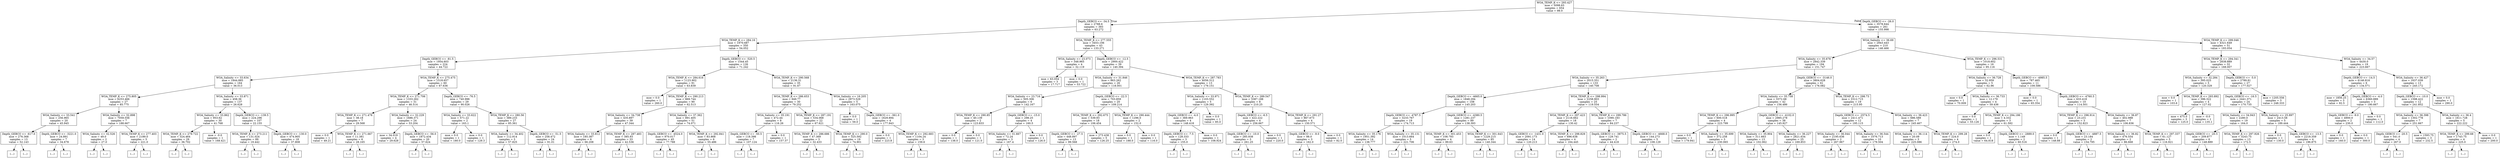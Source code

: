 digraph Tree {
node [shape=box] ;
0 [label="WOA_TEMP_K <= 293.427\nmse = 5098.63\nsamples = 654\nvalue = 98.0"] ;
1 [label="Depth_GEBCO <= -34.5\nmse = 2788.6\nsamples = 393\nvalue = 63.272"] ;
0 -> 1 [labeldistance=2.5, labelangle=45, headlabel="True"] ;
2 [label="WOA_TEMP_K <= 284.16\nmse = 1970.687\nsamples = 350\nvalue = 54.052"] ;
1 -> 2 ;
3 [label="Depth_GEBCO <= -81.5\nmse = 1954.603\nsamples = 224\nvalue = 44.722"] ;
2 -> 3 ;
4 [label="WOA_Salinity <= 33.634\nmse = 1844.885\nsamples = 164\nvalue = 36.013"] ;
3 -> 4 ;
5 [label="WOA_TEMP_K <= 275.805\nmse = 6253.466\nsamples = 27\nvalue = 85.775"] ;
4 -> 5 ;
6 [label="WOA_Salinity <= 33.541\nmse = 256.965\nsamples = 20\nvalue = 45.945"] ;
5 -> 6 ;
7 [label="Depth_GEBCO <= -617.0\nmse = 276.368\nsamples = 13\nvalue = 52.143"] ;
6 -> 7 ;
8 [label="(...)"] ;
7 -> 8 ;
19 [label="(...)"] ;
7 -> 19 ;
26 [label="Depth_GEBCO <= -3221.0\nmse = 24.891\nsamples = 7\nvalue = 34.678"] ;
6 -> 26 ;
27 [label="(...)"] ;
26 -> 27 ;
30 [label="(...)"] ;
26 -> 30 ;
39 [label="WOA_Salinity <= 32.898\nmse = 7059.556\nsamples = 7\nvalue = 188.667"] ;
5 -> 39 ;
40 [label="WOA_Salinity <= 32.526\nmse = 49.0\nsamples = 2\nvalue = 27.0"] ;
39 -> 40 ;
41 [label="(...)"] ;
40 -> 41 ;
42 [label="(...)"] ;
40 -> 42 ;
43 [label="WOA_TEMP_K <= 277.403\nmse = 2189.0\nsamples = 5\nvalue = 221.0"] ;
39 -> 43 ;
44 [label="(...)"] ;
43 -> 44 ;
45 [label="(...)"] ;
43 -> 45 ;
46 [label="WOA_Salinity <= 33.871\nmse = 458.36\nsamples = 137\nvalue = 26.628"] ;
4 -> 46 ;
47 [label="WOA_Salinity <= 33.862\nmse = 953.62\nsamples = 30\nvalue = 41.768"] ;
46 -> 47 ;
48 [label="WOA_TEMP_K <= 279.722\nmse = 324.464\nsamples = 29\nvalue = 36.702"] ;
47 -> 48 ;
49 [label="(...)"] ;
48 -> 49 ;
104 [label="(...)"] ;
48 -> 104 ;
105 [label="mse = -0.0\nsamples = 1\nvalue = 168.421"] ;
47 -> 105 ;
106 [label="Depth_GEBCO <= -139.5\nmse = 224.296\nsamples = 107\nvalue = 22.155"] ;
46 -> 106 ;
107 [label="WOA_TEMP_K <= 273.211\nmse = 131.024\nsamples = 89\nvalue = 19.442"] ;
106 -> 107 ;
108 [label="(...)"] ;
107 -> 108 ;
115 [label="(...)"] ;
107 -> 115 ;
226 [label="Depth_GEBCO <= -130.0\nmse = 474.905\nsamples = 18\nvalue = 37.808"] ;
106 -> 226 ;
227 [label="(...)"] ;
226 -> 227 ;
232 [label="(...)"] ;
226 -> 232 ;
257 [label="WOA_TEMP_K <= 275.475\nmse = 1518.657\nsamples = 60\nvalue = 67.636"] ;
3 -> 257 ;
258 [label="WOA_TEMP_K <= 271.706\nmse = 1333.262\nsamples = 31\nvalue = 46.514"] ;
257 -> 258 ;
259 [label="WOA_TEMP_K <= 271.478\nmse = 38.18\nsamples = 7\nvalue = 29.568"] ;
258 -> 259 ;
260 [label="mse = 0.0\nsamples = 1\nvalue = 49.21"] ;
259 -> 260 ;
261 [label="WOA_TEMP_K <= 271.667\nmse = 11.381\nsamples = 6\nvalue = 28.165"] ;
259 -> 261 ;
262 [label="(...)"] ;
261 -> 262 ;
267 [label="(...)"] ;
261 -> 267 ;
268 [label="WOA_Salinity <= 32.229\nmse = 1686.371\nsamples = 24\nvalue = 53.204"] ;
258 -> 268 ;
269 [label="mse = 34.019\nsamples = 4\nvalue = 29.628"] ;
268 -> 269 ;
270 [label="Depth_GEBCO <= -56.0\nmse = 1872.434\nsamples = 20\nvalue = 57.624"] ;
268 -> 270 ;
271 [label="(...)"] ;
270 -> 271 ;
272 [label="(...)"] ;
270 -> 272 ;
281 [label="Depth_GEBCO <= -76.5\nmse = 740.996\nsamples = 29\nvalue = 90.026"] ;
257 -> 281 ;
282 [label="WOA_Salinity <= 33.622\nmse = 571.22\nsamples = 2\nvalue = 163.1"] ;
281 -> 282 ;
283 [label="mse = 0.0\nsamples = 1\nvalue = 180.0"] ;
282 -> 283 ;
284 [label="mse = 0.0\nsamples = 1\nvalue = 129.3"] ;
282 -> 284 ;
285 [label="WOA_TEMP_K <= 280.56\nmse = 389.233\nsamples = 27\nvalue = 85.361"] ;
281 -> 285 ;
286 [label="WOA_Salinity <= 34.402\nmse = 112.914\nsamples = 3\nvalue = 57.825"] ;
285 -> 286 ;
287 [label="(...)"] ;
286 -> 287 ;
288 [label="(...)"] ;
286 -> 288 ;
291 [label="Depth_GEBCO <= -51.5\nmse = 258.472\nsamples = 24\nvalue = 91.01"] ;
285 -> 291 ;
292 [label="(...)"] ;
291 -> 292 ;
299 [label="(...)"] ;
291 -> 299 ;
314 [label="Depth_GEBCO <= -520.5\nmse = 1544.45\nsamples = 126\nvalue = 71.242"] ;
2 -> 314 ;
315 [label="WOA_TEMP_K <= 284.616\nmse = 1123.902\nsamples = 91\nvalue = 63.839"] ;
314 -> 315 ;
316 [label="mse = 0.0\nsamples = 1\nvalue = 260.0"] ;
315 -> 316 ;
317 [label="WOA_TEMP_K <= 290.213\nmse = 869.744\nsamples = 90\nvalue = 62.513"] ;
315 -> 317 ;
318 [label="WOA_Salinity <= 34.738\nmse = 435.897\nsamples = 39\nvalue = 47.344"] ;
317 -> 318 ;
319 [label="WOA_Salinity <= 33.812\nmse = 185.387\nsamples = 6\nvalue = 66.208"] ;
318 -> 319 ;
320 [label="(...)"] ;
319 -> 320 ;
323 [label="(...)"] ;
319 -> 323 ;
328 [label="WOA_TEMP_K <= 287.483\nmse = 385.93\nsamples = 33\nvalue = 42.536"] ;
318 -> 328 ;
329 [label="(...)"] ;
328 -> 329 ;
350 [label="(...)"] ;
328 -> 350 ;
383 [label="WOA_Salinity <= 37.362\nmse = 891.405\nsamples = 51\nvalue = 74.071"] ;
317 -> 383 ;
384 [label="Depth_GEBCO <= -4524.0\nmse = 970.017\nsamples = 45\nvalue = 77.788"] ;
383 -> 384 ;
385 [label="(...)"] ;
384 -> 385 ;
420 [label="(...)"] ;
384 -> 420 ;
457 [label="WOA_TEMP_K <= 292.841\nmse = 83.868\nsamples = 6\nvalue = 55.486"] ;
383 -> 457 ;
458 [label="(...)"] ;
457 -> 458 ;
461 [label="(...)"] ;
457 -> 461 ;
462 [label="WOA_TEMP_K <= 290.568\nmse = 2136.31\nsamples = 35\nvalue = 91.67"] ;
314 -> 462 ;
463 [label="WOA_TEMP_K <= 286.653\nmse = 949.77\nsamples = 30\nvalue = 79.252"] ;
462 -> 463 ;
464 [label="WOA_Salinity <= 35.191\nmse = 472.44\nsamples = 8\nvalue = 116.26"] ;
463 -> 464 ;
465 [label="Depth_GEBCO <= -50.5\nmse = 118.398\nsamples = 7\nvalue = 107.124"] ;
464 -> 465 ;
466 [label="(...)"] ;
465 -> 466 ;
473 [label="(...)"] ;
465 -> 473 ;
476 [label="mse = 0.0\nsamples = 1\nvalue = 157.37"] ;
464 -> 476 ;
477 [label="WOA_TEMP_K <= 287.191\nmse = 534.068\nsamples = 22\nvalue = 67.621"] ;
463 -> 477 ;
478 [label="WOA_TEMP_K <= 286.686\nmse = 47.369\nsamples = 3\nvalue = 32.433"] ;
477 -> 478 ;
479 [label="(...)"] ;
478 -> 479 ;
480 [label="(...)"] ;
478 -> 480 ;
481 [label="WOA_TEMP_K <= 290.0\nmse = 325.592\nsamples = 19\nvalue = 74.901"] ;
477 -> 481 ;
482 [label="(...)"] ;
481 -> 482 ;
511 [label="(...)"] ;
481 -> 511 ;
518 [label="WOA_Salinity <= 16.205\nmse = 2973.529\nsamples = 5\nvalue = 163.075"] ;
462 -> 518 ;
519 [label="mse = 0.0\nsamples = 1\nvalue = 59.0"] ;
518 -> 519 ;
520 [label="Depth_GEBCO <= -361.0\nmse = 1629.894\nsamples = 4\nvalue = 177.943"] ;
518 -> 520 ;
521 [label="mse = 0.0\nsamples = 1\nvalue = 223.8"] ;
520 -> 521 ;
522 [label="WOA_TEMP_K <= 292.683\nmse = 1104.24\nsamples = 3\nvalue = 159.6"] ;
520 -> 522 ;
523 [label="(...)"] ;
522 -> 523 ;
526 [label="(...)"] ;
522 -> 526 ;
527 [label="WOA_TEMP_K <= 277.555\nmse = 3453.106\nsamples = 43\nvalue = 133.271"] ;
1 -> 527 ;
528 [label="WOA_Salinity <= 23.073\nmse = 348.965\nsamples = 4\nvalue = 32.119"] ;
527 -> 528 ;
529 [label="mse = 63.054\nsamples = 3\nvalue = 17.717"] ;
528 -> 529 ;
530 [label="mse = 0.0\nsamples = 1\nvalue = 53.722"] ;
528 -> 530 ;
531 [label="Depth_GEBCO <= -12.5\nmse = 2900.422\nsamples = 39\nvalue = 140.394"] ;
527 -> 531 ;
532 [label="WOA_Salinity <= 31.846\nmse = 863.262\nsamples = 26\nvalue = 118.001"] ;
531 -> 532 ;
533 [label="WOA_Salinity <= 23.716\nmse = 505.306\nsamples = 6\nvalue = 142.167"] ;
532 -> 533 ;
534 [label="WOA_TEMP_K <= 290.85\nmse = 40.139\nsamples = 2\nvalue = 123.833"] ;
533 -> 534 ;
535 [label="mse = 0.0\nsamples = 1\nvalue = 138.0"] ;
534 -> 535 ;
536 [label="mse = 0.0\nsamples = 1\nvalue = 121.0"] ;
534 -> 536 ;
537 [label="Depth_GEBCO <= -15.0\nmse = 298.25\nsamples = 4\nvalue = 160.5"] ;
533 -> 537 ;
538 [label="WOA_Salinity <= 31.667\nmse = 72.24\nsamples = 3\nvalue = 167.4"] ;
537 -> 538 ;
539 [label="(...)"] ;
538 -> 539 ;
542 [label="(...)"] ;
538 -> 542 ;
543 [label="mse = 0.0\nsamples = 1\nvalue = 126.0"] ;
537 -> 543 ;
544 [label="Depth_GEBCO <= -22.5\nmse = 703.859\nsamples = 20\nvalue = 109.214"] ;
532 -> 544 ;
545 [label="WOA_TEMP_K <= 292.675\nmse = 539.93\nsamples = 18\nvalue = 106.454"] ;
544 -> 545 ;
546 [label="Depth_GEBCO <= -27.5\nmse = 448.897\nsamples = 13\nvalue = 99.568"] ;
545 -> 546 ;
547 [label="(...)"] ;
546 -> 547 ;
558 [label="(...)"] ;
546 -> 558 ;
569 [label="mse = 273.438\nsamples = 5\nvalue = 126.25"] ;
545 -> 569 ;
570 [label="WOA_TEMP_K <= 290.444\nmse = 1296.0\nsamples = 2\nvalue = 152.0"] ;
544 -> 570 ;
571 [label="mse = 0.0\nsamples = 1\nvalue = 188.0"] ;
570 -> 571 ;
572 [label="mse = 0.0\nsamples = 1\nvalue = 116.0"] ;
570 -> 572 ;
573 [label="WOA_TEMP_K <= 287.783\nmse = 4056.312\nsamples = 13\nvalue = 179.151"] ;
531 -> 573 ;
574 [label="WOA_Salinity <= 33.971\nmse = 1103.552\nsamples = 5\nvalue = 129.392"] ;
573 -> 574 ;
575 [label="Depth_GEBCO <= -4.0\nmse = 369.963\nsamples = 4\nvalue = 148.418"] ;
574 -> 575 ;
576 [label="Depth_GEBCO <= -7.5\nmse = 128.333\nsamples = 3\nvalue = 155.0"] ;
575 -> 576 ;
577 [label="(...)"] ;
576 -> 577 ;
580 [label="(...)"] ;
576 -> 580 ;
581 [label="mse = 0.0\nsamples = 1\nvalue = 108.924"] ;
575 -> 581 ;
582 [label="mse = 0.0\nsamples = 1\nvalue = 85.0"] ;
574 -> 582 ;
583 [label="WOA_TEMP_K <= 289.547\nmse = 3387.188\nsamples = 8\nvalue = 210.25"] ;
573 -> 583 ;
584 [label="Depth_GEBCO <= -6.5\nmse = 422.222\nsamples = 4\nvalue = 256.667"] ;
583 -> 584 ;
585 [label="Depth_GEBCO <= -10.0\nmse = 285.938\nsamples = 3\nvalue = 261.25"] ;
584 -> 585 ;
586 [label="(...)"] ;
585 -> 586 ;
587 [label="(...)"] ;
585 -> 587 ;
588 [label="mse = 0.0\nsamples = 1\nvalue = 220.0"] ;
584 -> 588 ;
589 [label="WOA_TEMP_K <= 291.27\nmse = 867.673\nsamples = 4\nvalue = 150.571"] ;
583 -> 589 ;
590 [label="Depth_GEBCO <= -9.0\nmse = 98.0\nsamples = 3\nvalue = 162.0"] ;
589 -> 590 ;
591 [label="(...)"] ;
590 -> 591 ;
592 [label="(...)"] ;
590 -> 592 ;
593 [label="mse = 0.0\nsamples = 1\nvalue = 82.0"] ;
589 -> 593 ;
594 [label="Depth_GEBCO <= -26.0\nmse = 3578.644\nsamples = 261\nvalue = 155.998"] ;
0 -> 594 [labeldistance=2.5, labelangle=-45, headlabel="False"] ;
595 [label="WOA_Salinity <= 36.69\nmse = 2943.443\nsamples = 210\nvalue = 146.466"] ;
594 -> 595 ;
596 [label="WOA_Salinity <= 35.678\nmse = 2842.339\nsamples = 194\nvalue = 151.747"] ;
595 -> 596 ;
597 [label="WOA_Salinity <= 35.263\nmse = 2015.351\nsamples = 133\nvalue = 140.708"] ;
596 -> 597 ;
598 [label="Depth_GEBCO <= -4665.0\nmse = 1848.294\nsamples = 108\nvalue = 145.203"] ;
597 -> 598 ;
599 [label="Depth_GEBCO <= -4787.5\nmse = 3233.767\nsamples = 19\nvalue = 174.713"] ;
598 -> 599 ;
600 [label="WOA_Salinity <= 35.176\nmse = 1951.392\nsamples = 14\nvalue = 138.777"] ;
599 -> 600 ;
601 [label="(...)"] ;
600 -> 601 ;
624 [label="(...)"] ;
600 -> 624 ;
627 [label="WOA_Salinity <= 35.131\nmse = 1013.664\nsamples = 5\nvalue = 221.706"] ;
599 -> 627 ;
628 [label="(...)"] ;
627 -> 628 ;
635 [label="(...)"] ;
627 -> 635 ;
636 [label="Depth_GEBCO <= -4380.5\nmse = 1281.237\nsamples = 89\nvalue = 138.393"] ;
598 -> 636 ;
637 [label="WOA_TEMP_K <= 301.453\nmse = 108.793\nsamples = 4\nvalue = 89.63"] ;
636 -> 637 ;
638 [label="(...)"] ;
637 -> 638 ;
641 [label="(...)"] ;
637 -> 641 ;
644 [label="WOA_TEMP_K <= 301.643\nmse = 1229.215\nsamples = 85\nvalue = 140.344"] ;
636 -> 644 ;
645 [label="(...)"] ;
644 -> 645 ;
762 [label="(...)"] ;
644 -> 762 ;
777 [label="WOA_TEMP_K <= 298.994\nmse = 2258.903\nsamples = 25\nvalue = 119.554"] ;
597 -> 777 ;
778 [label="WOA_TEMP_K <= 297.423\nmse = 2116.662\nsamples = 18\nvalue = 130.42"] ;
777 -> 778 ;
779 [label="Depth_GEBCO <= -1431.0\nmse = 2091.173\nsamples = 14\nvalue = 120.213"] ;
778 -> 779 ;
780 [label="(...)"] ;
779 -> 780 ;
803 [label="(...)"] ;
779 -> 803 ;
804 [label="WOA_TEMP_K <= 298.829\nmse = 696.638\nsamples = 4\nvalue = 164.445"] ;
778 -> 804 ;
805 [label="(...)"] ;
804 -> 805 ;
810 [label="(...)"] ;
804 -> 810 ;
811 [label="WOA_TEMP_K <= 299.786\nmse = 1090.183\nsamples = 7\nvalue = 84.237"] ;
777 -> 811 ;
812 [label="Depth_GEBCO <= -3875.5\nmse = 129.741\nsamples = 2\nvalue = 44.418"] ;
811 -> 812 ;
813 [label="(...)"] ;
812 -> 813 ;
814 [label="(...)"] ;
812 -> 814 ;
815 [label="Depth_GEBCO <= -4668.0\nmse = 144.273\nsamples = 5\nvalue = 108.129"] ;
811 -> 815 ;
816 [label="(...)"] ;
815 -> 816 ;
821 [label="(...)"] ;
815 -> 821 ;
824 [label="Depth_GEBCO <= -3146.0\nmse = 3804.628\nsamples = 61\nvalue = 176.082"] ;
596 -> 824 ;
825 [label="WOA_Salinity <= 35.758\nmse = 3372.68\nsamples = 42\nvalue = 156.486"] ;
824 -> 825 ;
826 [label="WOA_TEMP_K <= 296.995\nmse = 600.518\nsamples = 4\nvalue = 223.799"] ;
825 -> 826 ;
827 [label="mse = 0.0\nsamples = 1\nvalue = 179.941"] ;
826 -> 827 ;
828 [label="WOA_Salinity <= 35.699\nmse = 372.258\nsamples = 3\nvalue = 230.065"] ;
826 -> 828 ;
829 [label="(...)"] ;
828 -> 829 ;
830 [label="(...)"] ;
828 -> 830 ;
833 [label="Depth_GEBCO <= -4102.0\nmse = 2985.278\nsamples = 38\nvalue = 145.927"] ;
825 -> 833 ;
834 [label="WOA_Salinity <= 35.904\nmse = 311.663\nsamples = 13\nvalue = 102.062"] ;
833 -> 834 ;
835 [label="(...)"] ;
834 -> 835 ;
836 [label="(...)"] ;
834 -> 836 ;
857 [label="WOA_Salinity <= 36.227\nmse = 2821.634\nsamples = 25\nvalue = 169.853"] ;
833 -> 857 ;
858 [label="(...)"] ;
857 -> 858 ;
875 [label="(...)"] ;
857 -> 875 ;
894 [label="WOA_TEMP_K <= 298.73\nmse = 2312.715\nsamples = 19\nvalue = 215.95"] ;
824 -> 894 ;
895 [label="Depth_GEBCO <= -2574.5\nmse = 2411.471\nsamples = 12\nvalue = 195.115"] ;
894 -> 895 ;
896 [label="WOA_Salinity <= 36.044\nmse = 2195.636\nsamples = 2\nvalue = 267.967"] ;
895 -> 896 ;
897 [label="(...)"] ;
896 -> 897 ;
898 [label="(...)"] ;
896 -> 898 ;
899 [label="WOA_Salinity <= 36.544\nmse = 1076.713\nsamples = 10\nvalue = 179.504"] ;
895 -> 899 ;
900 [label="(...)"] ;
899 -> 900 ;
907 [label="(...)"] ;
899 -> 907 ;
910 [label="WOA_Salinity <= 36.423\nmse = 686.589\nsamples = 7\nvalue = 245.467"] ;
894 -> 910 ;
911 [label="WOA_Salinity <= 36.114\nmse = 20.09\nsamples = 3\nvalue = 225.086"] ;
910 -> 911 ;
912 [label="(...)"] ;
911 -> 912 ;
913 [label="(...)"] ;
911 -> 913 ;
914 [label="WOA_TEMP_K <= 299.28\nmse = 224.0\nsamples = 4\nvalue = 274.0"] ;
910 -> 914 ;
915 [label="(...)"] ;
914 -> 915 ;
916 [label="(...)"] ;
914 -> 916 ;
917 [label="WOA_TEMP_K <= 296.531\nmse = 1018.602\nsamples = 16\nvalue = 95.116"] ;
595 -> 917 ;
918 [label="WOA_Salinity <= 36.728\nmse = 32.959\nsamples = 5\nvalue = 62.96"] ;
917 -> 918 ;
919 [label="mse = 0.0\nsamples = 1\nvalue = 70.009"] ;
918 -> 919 ;
920 [label="WOA_Salinity <= 36.733\nmse = 12.179\nsamples = 4\nvalue = 59.436"] ;
918 -> 920 ;
921 [label="mse = 0.0\nsamples = 1\nvalue = 55.126"] ;
920 -> 921 ;
922 [label="WOA_TEMP_K <= 294.186\nmse = 4.332\nsamples = 3\nvalue = 61.592"] ;
920 -> 922 ;
923 [label="mse = 0.0\nsamples = 1\nvalue = 64.818"] ;
922 -> 923 ;
924 [label="Depth_GEBCO <= -2889.0\nmse = 1.149\nsamples = 2\nvalue = 60.516"] ;
922 -> 924 ;
925 [label="(...)"] ;
924 -> 925 ;
926 [label="(...)"] ;
924 -> 926 ;
927 [label="Depth_GEBCO <= -4985.5\nmse = 787.465\nsamples = 11\nvalue = 109.586"] ;
917 -> 927 ;
928 [label="mse = 0.0\nsamples = 1\nvalue = 65.354"] ;
927 -> 928 ;
929 [label="Depth_GEBCO <= -4760.5\nmse = 633.418\nsamples = 10\nvalue = 114.501"] ;
927 -> 929 ;
930 [label="WOA_TEMP_K <= 296.914\nmse = 23.231\nsamples = 3\nvalue = 152.823"] ;
929 -> 930 ;
931 [label="mse = 0.0\nsamples = 1\nvalue = 148.88"] ;
930 -> 931 ;
932 [label="Depth_GEBCO <= -4887.5\nmse = 23.184\nsamples = 2\nvalue = 154.795"] ;
930 -> 932 ;
933 [label="(...)"] ;
932 -> 933 ;
934 [label="(...)"] ;
932 -> 934 ;
935 [label="WOA_Salinity <= 36.87\nmse = 402.988\nsamples = 7\nvalue = 106.836"] ;
929 -> 935 ;
936 [label="WOA_Salinity <= 36.82\nmse = 476.554\nsamples = 2\nvalue = 86.668"] ;
935 -> 936 ;
937 [label="(...)"] ;
936 -> 937 ;
938 [label="(...)"] ;
936 -> 938 ;
939 [label="WOA_TEMP_K <= 297.337\nmse = 61.127\nsamples = 5\nvalue = 116.921"] ;
935 -> 939 ;
940 [label="(...)"] ;
939 -> 940 ;
943 [label="(...)"] ;
939 -> 943 ;
948 [label="WOA_TEMP_K <= 299.046\nmse = 4321.649\nsamples = 51\nvalue = 193.054"] ;
594 -> 948 ;
949 [label="WOA_TEMP_K <= 294.341\nmse = 2838.889\nsamples = 32\nvalue = 168.007"] ;
948 -> 949 ;
950 [label="WOA_Salinity <= 32.284\nmse = 395.025\nsamples = 5\nvalue = 120.329"] ;
949 -> 950 ;
951 [label="mse = 0.0\nsamples = 1\nvalue = 103.6"] ;
950 -> 951 ;
952 [label="WOA_TEMP_K <= 293.892\nmse = 396.322\nsamples = 4\nvalue = 127.02"] ;
950 -> 952 ;
953 [label="mse = 475.0\nsamples = 3\nvalue = 125.0"] ;
952 -> 953 ;
954 [label="mse = -0.0\nsamples = 1\nvalue = 135.1"] ;
952 -> 954 ;
955 [label="Depth_GEBCO <= -5.0\nmse = 2789.81\nsamples = 27\nvalue = 177.027"] ;
949 -> 955 ;
956 [label="Depth_GEBCO <= -16.5\nmse = 2441.371\nsamples = 24\nvalue = 170.735"] ;
955 -> 956 ;
957 [label="WOA_Salinity <= 34.943\nmse = 2280.0\nsamples = 19\nvalue = 164.0"] ;
956 -> 957 ;
958 [label="Depth_GEBCO <= -20.5\nmse = 209.877\nsamples = 6\nvalue = 148.889"] ;
957 -> 958 ;
959 [label="(...)"] ;
958 -> 959 ;
962 [label="(...)"] ;
958 -> 962 ;
965 [label="WOA_TEMP_K <= 297.926\nmse = 3243.75\nsamples = 13\nvalue = 172.5"] ;
957 -> 965 ;
966 [label="(...)"] ;
965 -> 966 ;
973 [label="(...)"] ;
965 -> 973 ;
974 [label="WOA_Salinity <= 25.897\nmse = 2413.58\nsamples = 5\nvalue = 189.444"] ;
956 -> 974 ;
975 [label="mse = 0.0\nsamples = 1\nvalue = 130.0"] ;
974 -> 975 ;
976 [label="Depth_GEBCO <= -13.5\nmse = 2218.359\nsamples = 4\nvalue = 196.875"] ;
974 -> 976 ;
977 [label="(...)"] ;
976 -> 977 ;
978 [label="(...)"] ;
976 -> 978 ;
979 [label="mse = 1205.556\nsamples = 3\nvalue = 248.333"] ;
955 -> 979 ;
980 [label="WOA_Salinity <= 34.57\nmse = 4430.0\nsamples = 19\nvalue = 223.667"] ;
948 -> 980 ;
981 [label="Depth_GEBCO <= -14.5\nmse = 6146.816\nsamples = 6\nvalue = 134.571"] ;
980 -> 981 ;
982 [label="mse = 1856.25\nsamples = 3\nvalue = 92.5"] ;
981 -> 982 ;
983 [label="Depth_GEBCO <= -4.0\nmse = 6360.889\nsamples = 3\nvalue = 190.667"] ;
981 -> 983 ;
984 [label="Depth_GEBCO <= -9.0\nmse = 4900.0\nsamples = 2\nvalue = 230.0"] ;
983 -> 984 ;
985 [label="mse = 0.0\nsamples = 1\nvalue = 160.0"] ;
984 -> 985 ;
986 [label="mse = 0.0\nsamples = 1\nvalue = 300.0"] ;
984 -> 986 ;
987 [label="mse = 0.0\nsamples = 1\nvalue = 112.0"] ;
983 -> 987 ;
988 [label="WOA_Salinity <= 36.427\nmse = 1637.039\nsamples = 13\nvalue = 245.172"] ;
980 -> 988 ;
989 [label="Depth_GEBCO <= -10.0\nmse = 1598.422\nsamples = 12\nvalue = 241.852"] ;
988 -> 989 ;
990 [label="WOA_Salinity <= 36.398\nmse = 1302.778\nsamples = 7\nvalue = 251.667"] ;
989 -> 990 ;
991 [label="Depth_GEBCO <= -20.5\nmse = 541.0\nsamples = 4\nvalue = 267.0"] ;
990 -> 991 ;
992 [label="(...)"] ;
991 -> 992 ;
993 [label="(...)"] ;
991 -> 993 ;
994 [label="mse = 1593.75\nsamples = 3\nvalue = 232.5"] ;
990 -> 994 ;
995 [label="WOA_Salinity <= 36.4\nmse = 1611.728\nsamples = 5\nvalue = 222.222"] ;
989 -> 995 ;
996 [label="WOA_TEMP_K <= 299.68\nmse = 1743.75\nsamples = 4\nvalue = 225.0"] ;
995 -> 996 ;
997 [label="(...)"] ;
996 -> 997 ;
998 [label="(...)"] ;
996 -> 998 ;
999 [label="mse = 0.0\nsamples = 1\nvalue = 200.0"] ;
995 -> 999 ;
1000 [label="mse = 0.0\nsamples = 1\nvalue = 290.0"] ;
988 -> 1000 ;
}